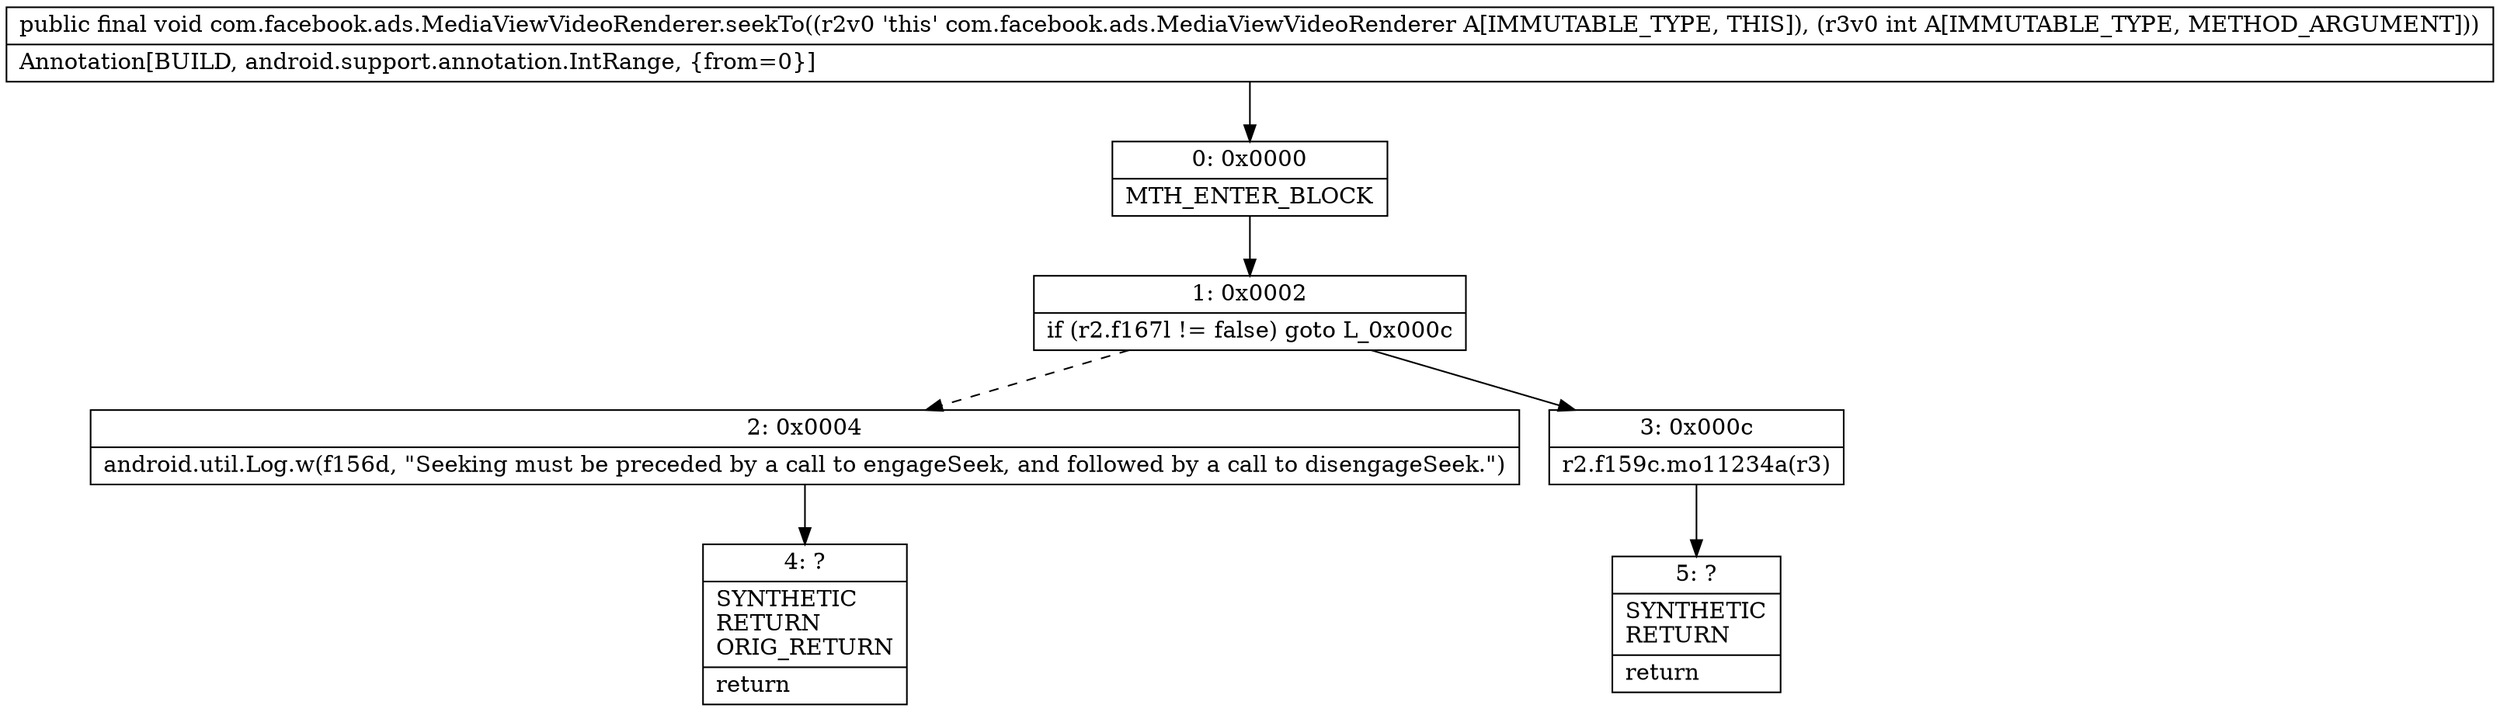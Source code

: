 digraph "CFG forcom.facebook.ads.MediaViewVideoRenderer.seekTo(I)V" {
Node_0 [shape=record,label="{0\:\ 0x0000|MTH_ENTER_BLOCK\l}"];
Node_1 [shape=record,label="{1\:\ 0x0002|if (r2.f167l != false) goto L_0x000c\l}"];
Node_2 [shape=record,label="{2\:\ 0x0004|android.util.Log.w(f156d, \"Seeking must be preceded by a call to engageSeek, and followed by a call to disengageSeek.\")\l}"];
Node_3 [shape=record,label="{3\:\ 0x000c|r2.f159c.mo11234a(r3)\l}"];
Node_4 [shape=record,label="{4\:\ ?|SYNTHETIC\lRETURN\lORIG_RETURN\l|return\l}"];
Node_5 [shape=record,label="{5\:\ ?|SYNTHETIC\lRETURN\l|return\l}"];
MethodNode[shape=record,label="{public final void com.facebook.ads.MediaViewVideoRenderer.seekTo((r2v0 'this' com.facebook.ads.MediaViewVideoRenderer A[IMMUTABLE_TYPE, THIS]), (r3v0 int A[IMMUTABLE_TYPE, METHOD_ARGUMENT]))  | Annotation[BUILD, android.support.annotation.IntRange, \{from=0\}]\l}"];
MethodNode -> Node_0;
Node_0 -> Node_1;
Node_1 -> Node_2[style=dashed];
Node_1 -> Node_3;
Node_2 -> Node_4;
Node_3 -> Node_5;
}

